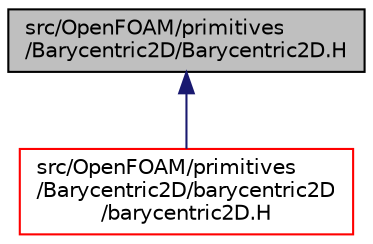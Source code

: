 digraph "src/OpenFOAM/primitives/Barycentric2D/Barycentric2D.H"
{
  bgcolor="transparent";
  edge [fontname="Helvetica",fontsize="10",labelfontname="Helvetica",labelfontsize="10"];
  node [fontname="Helvetica",fontsize="10",shape=record];
  Node1 [label="src/OpenFOAM/primitives\l/Barycentric2D/Barycentric2D.H",height=0.2,width=0.4,color="black", fillcolor="grey75", style="filled" fontcolor="black"];
  Node1 -> Node2 [dir="back",color="midnightblue",fontsize="10",style="solid",fontname="Helvetica"];
  Node2 [label="src/OpenFOAM/primitives\l/Barycentric2D/barycentric2D\l/barycentric2D.H",height=0.2,width=0.4,color="red",URL="$barycentric2D_8H.html"];
}
